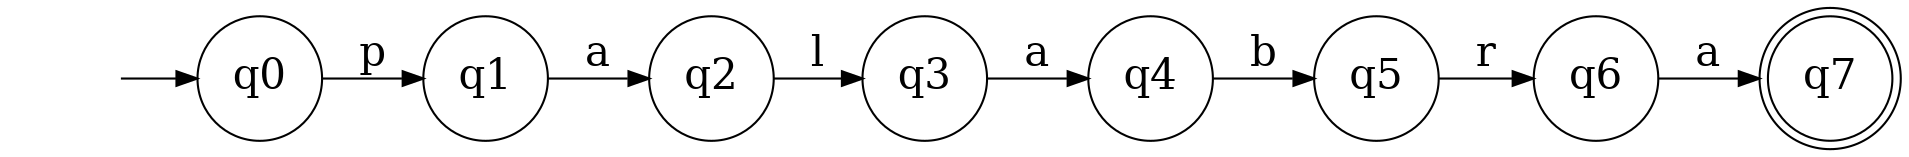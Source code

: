 digraph "automatas/ruta_algoritmicos/palabra" {
	graph [rankdir=LR]
	node [fontsize=20]
	edge [fontsize="20pt"]
	"" [label="" shape=plaintext]
	q7 [label=q7 shape=doublecircle]
	q5 [label=q5 shape=circle]
	q1 [label=q1 shape=circle]
	q0 [label=q0 shape=circle]
	q3 [label=q3 shape=circle]
	q4 [label=q4 shape=circle]
	q2 [label=q2 shape=circle]
	q6 [label=q6 shape=circle]
	"" -> q0 [label=""]
	q0 -> q1 [label=p]
	q1 -> q2 [label=a]
	q2 -> q3 [label=l]
	q3 -> q4 [label=a]
	q4 -> q5 [label=b]
	q5 -> q6 [label=r]
	q6 -> q7 [label=a]
}
